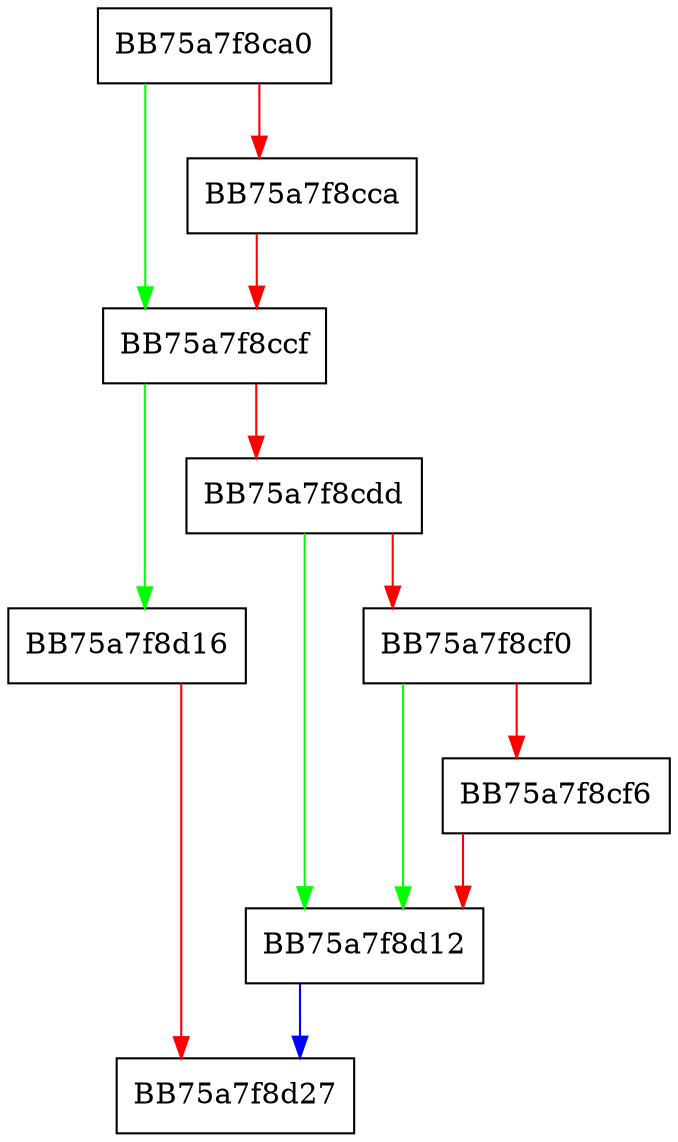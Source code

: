 digraph RemoveFile {
  node [shape="box"];
  graph [splines=ortho];
  BB75a7f8ca0 -> BB75a7f8ccf [color="green"];
  BB75a7f8ca0 -> BB75a7f8cca [color="red"];
  BB75a7f8cca -> BB75a7f8ccf [color="red"];
  BB75a7f8ccf -> BB75a7f8d16 [color="green"];
  BB75a7f8ccf -> BB75a7f8cdd [color="red"];
  BB75a7f8cdd -> BB75a7f8d12 [color="green"];
  BB75a7f8cdd -> BB75a7f8cf0 [color="red"];
  BB75a7f8cf0 -> BB75a7f8d12 [color="green"];
  BB75a7f8cf0 -> BB75a7f8cf6 [color="red"];
  BB75a7f8cf6 -> BB75a7f8d12 [color="red"];
  BB75a7f8d12 -> BB75a7f8d27 [color="blue"];
  BB75a7f8d16 -> BB75a7f8d27 [color="red"];
}